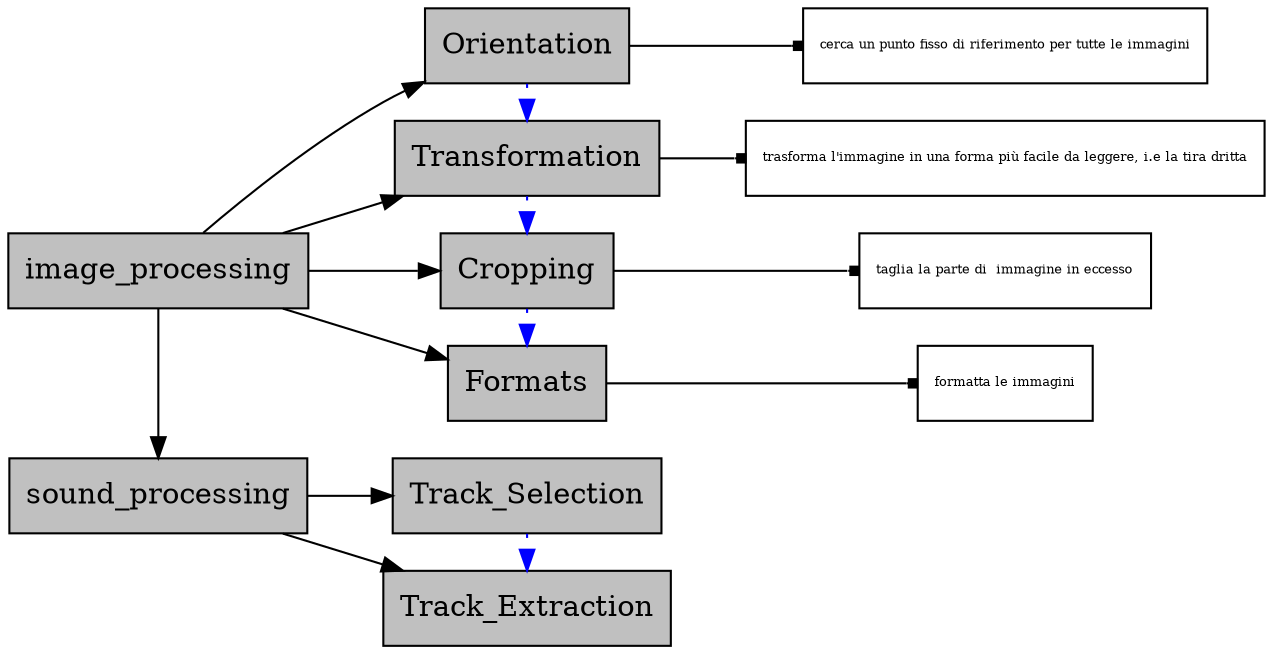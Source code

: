 digraph F{
	
	node[shape=box,style=filled,fillcolor="gray"];
	rankdir=LR;
	
	{	
		rank=same;
		img[label="image_processing"];
		sound[label="sound_processing"];
	}
	
	subgraph img_proc{															
		img->
		{
			rank=same;
			orient[label="Orientation"]
			transf[label="Transformation"]
			croppi[label="Cropping"]
			format[label="Formats"]
			
			orient->
			transf->
			croppi->
			format[style=dotted,color=blue];
		}
		
		{	
			node[style=filled,fillcolor=white,fontsize=6];
			doc_orient[label="cerca un punto fisso di riferimento per tutte le immagini"];
			doc_transf[label="trasforma l'immagine in una forma più facile da leggere, i.e la tira dritta"];
			doc_croppi[label="taglia la parte di  immagine in eccesso"];
			doc_format[label="formatta le immagini"];
		}
		
		{
			edge[arrowhead=box,arrowsize=.5];
			orient->doc_orient;
			transf->doc_transf;
			croppi->doc_croppi;
			format->doc_format;
		}
	}	
	
	
	subgraph snd_extract{
		sound->
		{
			rank=same;
			Track_Selection->Track_Extraction[color=blue,style=dotted];
		}
	}
	
	img->sound;
}




